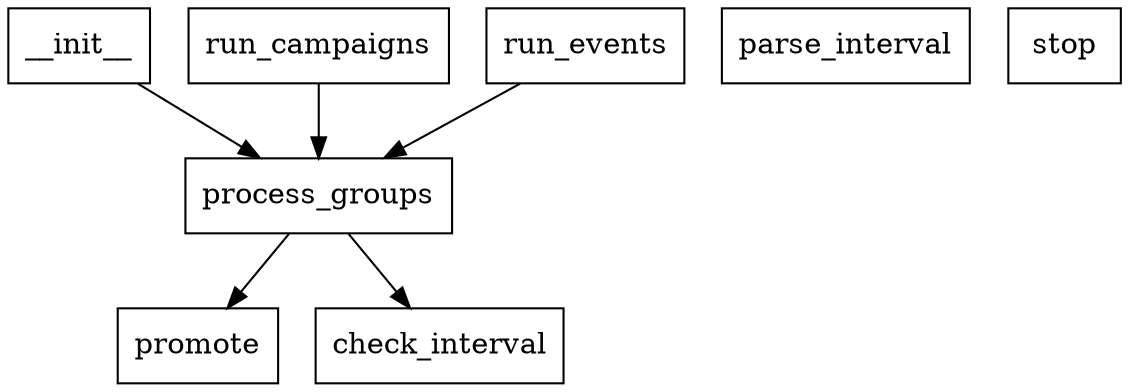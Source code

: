 # \file "src\advertisement\facebook\_dot\promoter.dot"
digraph FacebookPromoter {
    node [shape=box];

    init [label="__init__"];
    parse_interval [label="parse_interval"];
    promote [label="promote"];
    process_groups [label="process_groups"];
    check_interval [label="check_interval"];
    run_campaigns [label="run_campaigns"];
    run_events [label="run_events"];
    stop [label="stop"];

    init -> process_groups;
    process_groups -> promote;
    process_groups -> check_interval;
    run_campaigns -> process_groups;
    run_events -> process_groups;
}